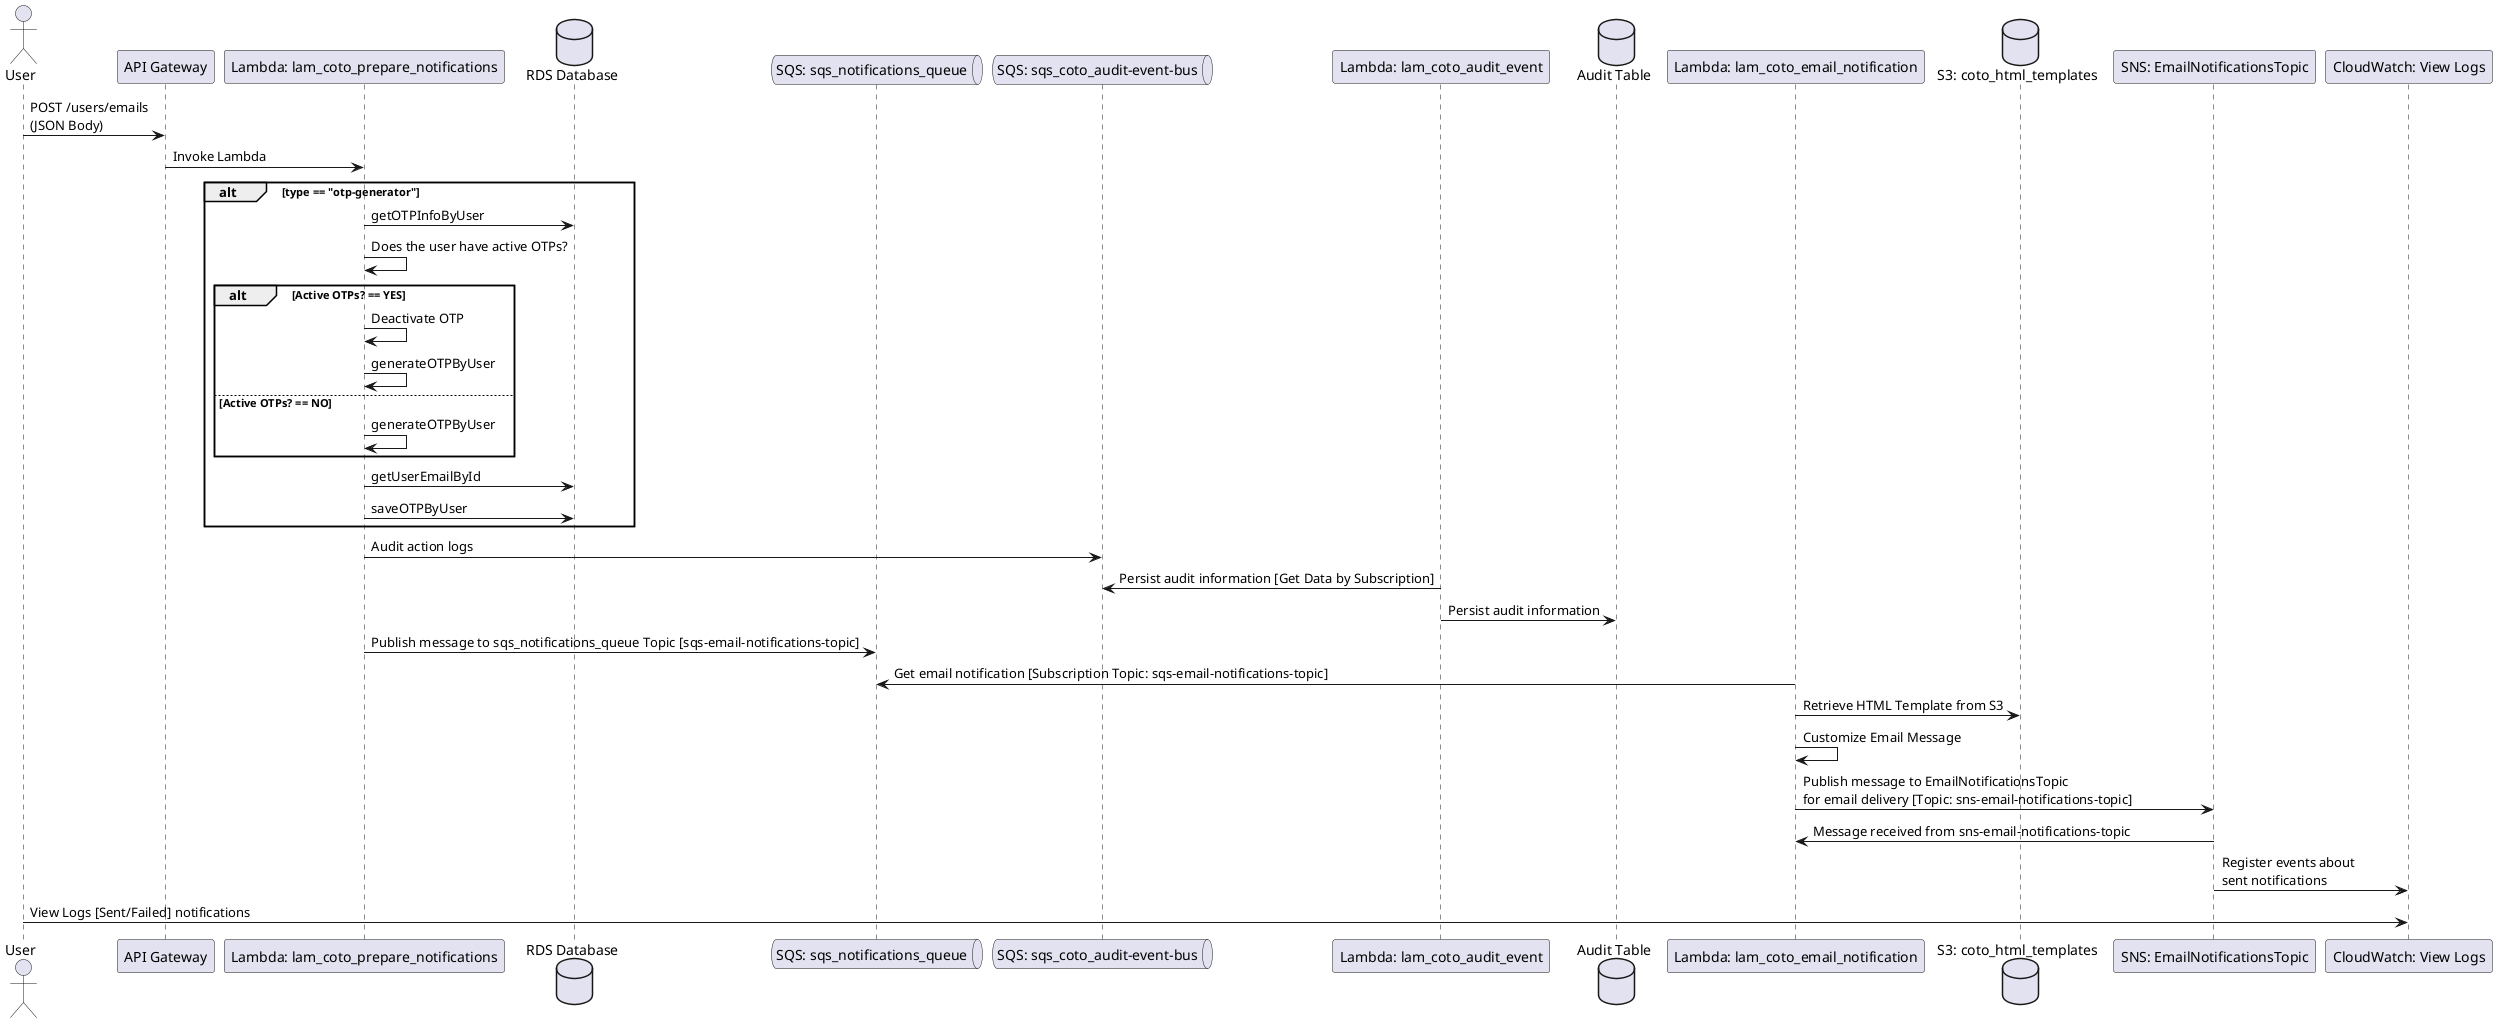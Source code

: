 @startuml
actor User
participant "API Gateway" as APIG
participant "Lambda: lam_coto_prepare_notifications" as PrepareLambda
database "RDS Database" as RDS
queue "SQS: sqs_notifications_queue" as SQS
queue "SQS: sqs_coto_audit-event-bus" as AuditSQS
participant "Lambda: lam_coto_audit_event" as AuditLambda
database "Audit Table" as Aurora
participant "Lambda: lam_coto_email_notification" as EmailLambda
database "S3: coto_html_templates" as S3
participant "SNS: EmailNotificationsTopic" as SNS
participant "CloudWatch: View Logs" as CloudWatch

User -> APIG: POST /users/emails\n(JSON Body)
APIG -> PrepareLambda: Invoke Lambda

alt type == "otp-generator"
    PrepareLambda -> RDS: getOTPInfoByUser
    PrepareLambda -> PrepareLambda: Does the user have active OTPs?
    alt Active OTPs? == YES
    PrepareLambda -> PrepareLambda: Deactivate OTP
    PrepareLambda -> PrepareLambda: generateOTPByUser
    else Active OTPs? == NO
    PrepareLambda -> PrepareLambda: generateOTPByUser
    end
    PrepareLambda -> RDS: getUserEmailById
    PrepareLambda -> RDS: saveOTPByUser
end

PrepareLambda -> AuditSQS: Audit action logs
AuditSQS <- AuditLambda: Persist audit information [Get Data by Subscription]
AuditLambda -> Aurora: Persist audit information
PrepareLambda -> SQS: Publish message to sqs_notifications_queue Topic [sqs-email-notifications-topic]

EmailLambda -> SQS: Get email notification [Subscription Topic: sqs-email-notifications-topic]
EmailLambda -> S3: Retrieve HTML Template from S3
EmailLambda -> EmailLambda: Customize Email Message
EmailLambda -> SNS: Publish message to EmailNotificationsTopic\nfor email delivery [Topic: sns-email-notifications-topic]
EmailLambda <- SNS: Message received from sns-email-notifications-topic
SNS -> CloudWatch: Register events about\nsent notifications
User -> CloudWatch: View Logs [Sent/Failed] notifications
@enduml